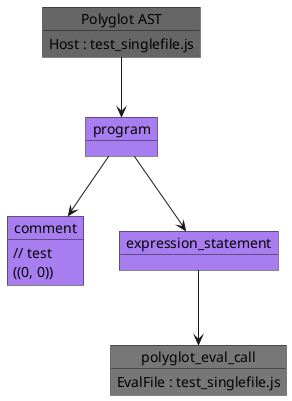 @startuml
object "Polyglot AST" as 0 #666
0 : Host : test_singlefile.js
object "program" as 1 #a77df0
0 -down-> 1
object "comment" as 2 #a77df0
2 : // test
2 : ((0, 0))
1 -down-> 2
object "expression_statement" as 4 #a77df0
1 -down-> 4
object "polyglot_eval_call" as 5 #777
5 : EvalFile : test_singlefile.js
4 -down-> 5
@enduml